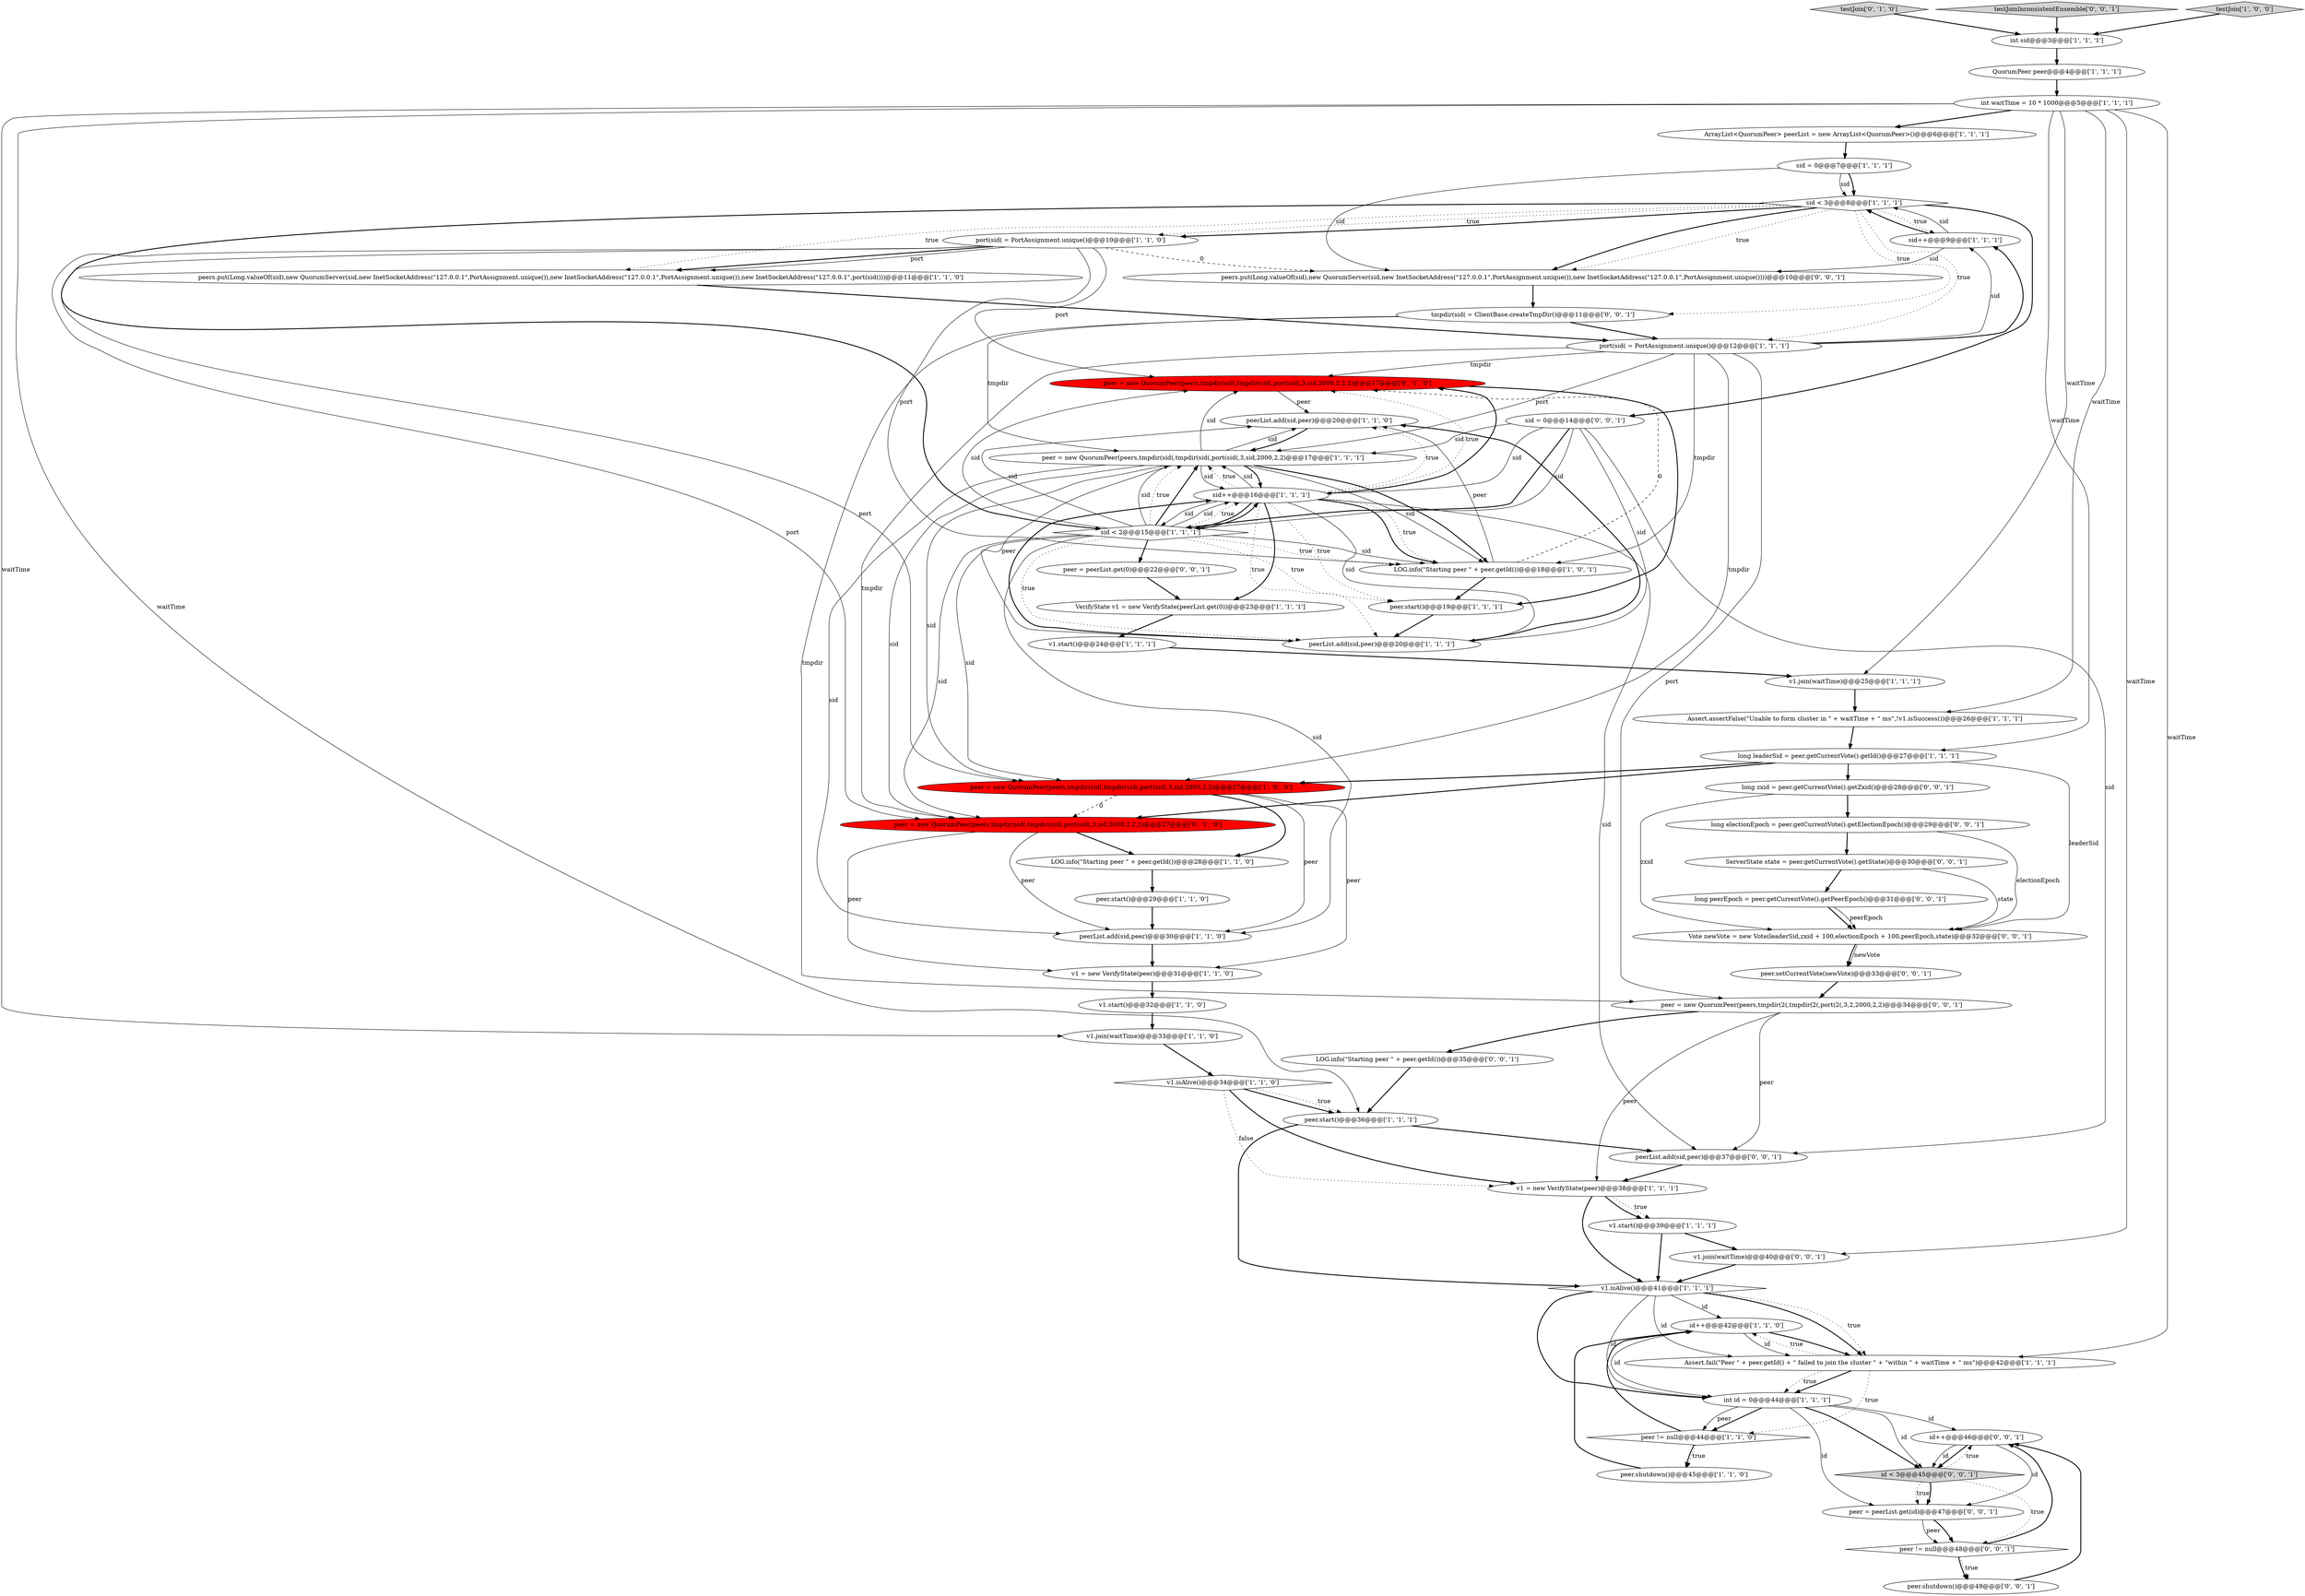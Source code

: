 digraph {
26 [style = filled, label = "int sid@@@3@@@['1', '1', '1']", fillcolor = white, shape = ellipse image = "AAA0AAABBB1BBB"];
5 [style = filled, label = "id++@@@42@@@['1', '1', '0']", fillcolor = white, shape = ellipse image = "AAA0AAABBB1BBB"];
14 [style = filled, label = "VerifyState v1 = new VerifyState(peerList.get(0))@@@23@@@['1', '1', '1']", fillcolor = white, shape = ellipse image = "AAA0AAABBB1BBB"];
36 [style = filled, label = "sid++@@@9@@@['1', '1', '1']", fillcolor = white, shape = ellipse image = "AAA0AAABBB1BBB"];
21 [style = filled, label = "peerList.add(sid,peer)@@@30@@@['1', '1', '0']", fillcolor = white, shape = ellipse image = "AAA0AAABBB1BBB"];
46 [style = filled, label = "peer != null@@@48@@@['0', '0', '1']", fillcolor = white, shape = diamond image = "AAA0AAABBB3BBB"];
6 [style = filled, label = "long leaderSid = peer.getCurrentVote().getId()@@@27@@@['1', '1', '1']", fillcolor = white, shape = ellipse image = "AAA0AAABBB1BBB"];
9 [style = filled, label = "peer.start()@@@29@@@['1', '1', '0']", fillcolor = white, shape = ellipse image = "AAA0AAABBB1BBB"];
11 [style = filled, label = "v1.start()@@@24@@@['1', '1', '1']", fillcolor = white, shape = ellipse image = "AAA0AAABBB1BBB"];
32 [style = filled, label = "sid < 3@@@8@@@['1', '1', '1']", fillcolor = white, shape = diamond image = "AAA0AAABBB1BBB"];
62 [style = filled, label = "id++@@@46@@@['0', '0', '1']", fillcolor = white, shape = ellipse image = "AAA0AAABBB3BBB"];
42 [style = filled, label = "peer = new QuorumPeer(peers,tmpdir(sid(,tmpdir(sid(,port(sid(,3,sid,2000,2,2,2)@@@27@@@['0', '1', '0']", fillcolor = red, shape = ellipse image = "AAA1AAABBB2BBB"];
17 [style = filled, label = "port(sid( = PortAssignment.unique()@@@12@@@['1', '1', '1']", fillcolor = white, shape = ellipse image = "AAA0AAABBB1BBB"];
54 [style = filled, label = "peers.put(Long.valueOf(sid),new QuorumServer(sid,new InetSocketAddress(\"127.0.0.1\",PortAssignment.unique()),new InetSocketAddress(\"127.0.0.1\",PortAssignment.unique())))@@@10@@@['0', '0', '1']", fillcolor = white, shape = ellipse image = "AAA0AAABBB3BBB"];
20 [style = filled, label = "peer = new QuorumPeer(peers,tmpdir(sid(,tmpdir(sid(,port(sid(,3,sid,2000,2,2)@@@17@@@['1', '1', '1']", fillcolor = white, shape = ellipse image = "AAA0AAABBB1BBB"];
15 [style = filled, label = "sid++@@@16@@@['1', '1', '1']", fillcolor = white, shape = ellipse image = "AAA0AAABBB1BBB"];
0 [style = filled, label = "v1 = new VerifyState(peer)@@@38@@@['1', '1', '1']", fillcolor = white, shape = ellipse image = "AAA0AAABBB1BBB"];
2 [style = filled, label = "port(sid( = PortAssignment.unique()@@@10@@@['1', '1', '0']", fillcolor = white, shape = ellipse image = "AAA0AAABBB1BBB"];
24 [style = filled, label = "peer.start()@@@36@@@['1', '1', '1']", fillcolor = white, shape = ellipse image = "AAA0AAABBB1BBB"];
34 [style = filled, label = "sid = 0@@@7@@@['1', '1', '1']", fillcolor = white, shape = ellipse image = "AAA0AAABBB1BBB"];
55 [style = filled, label = "peerList.add(sid,peer)@@@37@@@['0', '0', '1']", fillcolor = white, shape = ellipse image = "AAA0AAABBB3BBB"];
60 [style = filled, label = "peer = peerList.get(0)@@@22@@@['0', '0', '1']", fillcolor = white, shape = ellipse image = "AAA0AAABBB3BBB"];
27 [style = filled, label = "peer = new QuorumPeer(peers,tmpdir(sid(,tmpdir(sid(,port(sid(,3,sid,2000,2,2)@@@27@@@['1', '0', '0']", fillcolor = red, shape = ellipse image = "AAA1AAABBB1BBB"];
22 [style = filled, label = "v1.start()@@@32@@@['1', '1', '0']", fillcolor = white, shape = ellipse image = "AAA0AAABBB1BBB"];
56 [style = filled, label = "long zxid = peer.getCurrentVote().getZxid()@@@28@@@['0', '0', '1']", fillcolor = white, shape = ellipse image = "AAA0AAABBB3BBB"];
43 [style = filled, label = "tmpdir(sid( = ClientBase.createTmpDir()@@@11@@@['0', '0', '1']", fillcolor = white, shape = ellipse image = "AAA0AAABBB3BBB"];
61 [style = filled, label = "ServerState state = peer.getCurrentVote().getState()@@@30@@@['0', '0', '1']", fillcolor = white, shape = ellipse image = "AAA0AAABBB3BBB"];
28 [style = filled, label = "v1.start()@@@39@@@['1', '1', '1']", fillcolor = white, shape = ellipse image = "AAA0AAABBB1BBB"];
7 [style = filled, label = "peerList.add(sid,peer)@@@20@@@['1', '1', '0']", fillcolor = white, shape = ellipse image = "AAA0AAABBB1BBB"];
25 [style = filled, label = "peer != null@@@44@@@['1', '1', '0']", fillcolor = white, shape = diamond image = "AAA0AAABBB1BBB"];
29 [style = filled, label = "QuorumPeer peer@@@4@@@['1', '1', '1']", fillcolor = white, shape = ellipse image = "AAA0AAABBB1BBB"];
41 [style = filled, label = "testJoin['0', '1', '0']", fillcolor = lightgray, shape = diamond image = "AAA0AAABBB2BBB"];
1 [style = filled, label = "v1.join(waitTime)@@@25@@@['1', '1', '1']", fillcolor = white, shape = ellipse image = "AAA0AAABBB1BBB"];
4 [style = filled, label = "int id = 0@@@44@@@['1', '1', '1']", fillcolor = white, shape = ellipse image = "AAA0AAABBB1BBB"];
31 [style = filled, label = "peers.put(Long.valueOf(sid),new QuorumServer(sid,new InetSocketAddress(\"127.0.0.1\",PortAssignment.unique()),new InetSocketAddress(\"127.0.0.1\",PortAssignment.unique()),new InetSocketAddress(\"127.0.0.1\",port(sid()))@@@11@@@['1', '1', '0']", fillcolor = white, shape = ellipse image = "AAA0AAABBB1BBB"];
8 [style = filled, label = "v1.isAlive()@@@41@@@['1', '1', '1']", fillcolor = white, shape = diamond image = "AAA0AAABBB1BBB"];
19 [style = filled, label = "int waitTime = 10 * 1000@@@5@@@['1', '1', '1']", fillcolor = white, shape = ellipse image = "AAA0AAABBB1BBB"];
13 [style = filled, label = "peerList.add(sid,peer)@@@20@@@['1', '1', '1']", fillcolor = white, shape = ellipse image = "AAA0AAABBB1BBB"];
16 [style = filled, label = "LOG.info(\"Starting peer \" + peer.getId())@@@18@@@['1', '0', '1']", fillcolor = white, shape = ellipse image = "AAA0AAABBB1BBB"];
18 [style = filled, label = "peer.shutdown()@@@45@@@['1', '1', '0']", fillcolor = white, shape = ellipse image = "AAA0AAABBB1BBB"];
37 [style = filled, label = "v1 = new VerifyState(peer)@@@31@@@['1', '1', '0']", fillcolor = white, shape = ellipse image = "AAA0AAABBB1BBB"];
49 [style = filled, label = "long peerEpoch = peer.getCurrentVote().getPeerEpoch()@@@31@@@['0', '0', '1']", fillcolor = white, shape = ellipse image = "AAA0AAABBB3BBB"];
52 [style = filled, label = "LOG.info(\"Starting peer \" + peer.getId())@@@35@@@['0', '0', '1']", fillcolor = white, shape = ellipse image = "AAA0AAABBB3BBB"];
58 [style = filled, label = "peer.setCurrentVote(newVote)@@@33@@@['0', '0', '1']", fillcolor = white, shape = ellipse image = "AAA0AAABBB3BBB"];
10 [style = filled, label = "sid < 2@@@15@@@['1', '1', '1']", fillcolor = white, shape = diamond image = "AAA0AAABBB1BBB"];
3 [style = filled, label = "Assert.fail(\"Peer \" + peer.getId() + \" failed to join the cluster \" + \"within \" + waitTime + \" ms\")@@@42@@@['1', '1', '1']", fillcolor = white, shape = ellipse image = "AAA0AAABBB1BBB"];
39 [style = filled, label = "peer.start()@@@19@@@['1', '1', '1']", fillcolor = white, shape = ellipse image = "AAA0AAABBB1BBB"];
48 [style = filled, label = "peer.shutdown()@@@49@@@['0', '0', '1']", fillcolor = white, shape = ellipse image = "AAA0AAABBB3BBB"];
57 [style = filled, label = "testJoinInconsistentEnsemble['0', '0', '1']", fillcolor = lightgray, shape = diamond image = "AAA0AAABBB3BBB"];
59 [style = filled, label = "peer = new QuorumPeer(peers,tmpdir(2(,tmpdir(2(,port(2(,3,2,2000,2,2)@@@34@@@['0', '0', '1']", fillcolor = white, shape = ellipse image = "AAA0AAABBB3BBB"];
40 [style = filled, label = "peer = new QuorumPeer(peers,tmpdir(sid(,tmpdir(sid(,port(sid(,3,sid,2000,2,2,2)@@@17@@@['0', '1', '0']", fillcolor = red, shape = ellipse image = "AAA1AAABBB2BBB"];
35 [style = filled, label = "v1.isAlive()@@@34@@@['1', '1', '0']", fillcolor = white, shape = diamond image = "AAA0AAABBB1BBB"];
33 [style = filled, label = "LOG.info(\"Starting peer \" + peer.getId())@@@28@@@['1', '1', '0']", fillcolor = white, shape = ellipse image = "AAA0AAABBB1BBB"];
50 [style = filled, label = "Vote newVote = new Vote(leaderSid,zxid + 100,electionEpoch + 100,peerEpoch,state)@@@32@@@['0', '0', '1']", fillcolor = white, shape = ellipse image = "AAA0AAABBB3BBB"];
53 [style = filled, label = "peer = peerList.get(id)@@@47@@@['0', '0', '1']", fillcolor = white, shape = ellipse image = "AAA0AAABBB3BBB"];
45 [style = filled, label = "sid = 0@@@14@@@['0', '0', '1']", fillcolor = white, shape = ellipse image = "AAA0AAABBB3BBB"];
44 [style = filled, label = "long electionEpoch = peer.getCurrentVote().getElectionEpoch()@@@29@@@['0', '0', '1']", fillcolor = white, shape = ellipse image = "AAA0AAABBB3BBB"];
12 [style = filled, label = "Assert.assertFalse(\"Unable to form cluster in \" + waitTime + \" ms\",!v1.isSuccess())@@@26@@@['1', '1', '1']", fillcolor = white, shape = ellipse image = "AAA0AAABBB1BBB"];
23 [style = filled, label = "testJoin['1', '0', '0']", fillcolor = lightgray, shape = diamond image = "AAA0AAABBB1BBB"];
30 [style = filled, label = "ArrayList<QuorumPeer> peerList = new ArrayList<QuorumPeer>()@@@6@@@['1', '1', '1']", fillcolor = white, shape = ellipse image = "AAA0AAABBB1BBB"];
47 [style = filled, label = "id < 3@@@45@@@['0', '0', '1']", fillcolor = lightgray, shape = diamond image = "AAA0AAABBB3BBB"];
51 [style = filled, label = "v1.join(waitTime)@@@40@@@['0', '0', '1']", fillcolor = white, shape = ellipse image = "AAA0AAABBB3BBB"];
38 [style = filled, label = "v1.join(waitTime)@@@33@@@['1', '1', '0']", fillcolor = white, shape = ellipse image = "AAA0AAABBB1BBB"];
5->3 [style = bold, label=""];
15->10 [style = bold, label=""];
32->43 [style = dotted, label="true"];
4->25 [style = bold, label=""];
36->32 [style = solid, label="sid"];
15->20 [style = dotted, label="true"];
20->16 [style = solid, label="sid"];
50->58 [style = solid, label="newVote"];
15->10 [style = solid, label="sid"];
15->7 [style = dotted, label="true"];
46->48 [style = bold, label=""];
47->53 [style = dotted, label="true"];
3->4 [style = bold, label=""];
3->25 [style = dotted, label="true"];
25->18 [style = dotted, label="true"];
52->24 [style = bold, label=""];
17->36 [style = bold, label=""];
48->62 [style = bold, label=""];
4->53 [style = solid, label="id"];
35->0 [style = dotted, label="false"];
17->40 [style = solid, label="tmpdir"];
42->21 [style = solid, label="peer"];
8->3 [style = solid, label="id"];
20->16 [style = bold, label=""];
10->20 [style = dotted, label="true"];
47->46 [style = dotted, label="true"];
46->48 [style = dotted, label="true"];
0->8 [style = bold, label=""];
9->21 [style = bold, label=""];
1->12 [style = bold, label=""];
34->32 [style = bold, label=""];
58->59 [style = bold, label=""];
32->17 [style = dotted, label="true"];
32->54 [style = dotted, label="true"];
27->33 [style = bold, label=""];
20->21 [style = solid, label="sid"];
8->4 [style = bold, label=""];
20->15 [style = bold, label=""];
14->11 [style = bold, label=""];
4->62 [style = solid, label="id"];
10->16 [style = dotted, label="true"];
2->42 [style = solid, label="port"];
45->10 [style = bold, label=""];
17->59 [style = solid, label="port"];
2->31 [style = bold, label=""];
61->49 [style = bold, label=""];
62->47 [style = solid, label="id"];
4->47 [style = solid, label="id"];
47->53 [style = bold, label=""];
10->7 [style = solid, label="sid"];
19->24 [style = solid, label="waitTime"];
27->37 [style = solid, label="peer"];
2->31 [style = solid, label="port"];
17->20 [style = solid, label="port"];
34->32 [style = solid, label="sid"];
24->55 [style = bold, label=""];
62->53 [style = solid, label="id"];
32->2 [style = dotted, label="true"];
15->40 [style = dotted, label="true"];
10->39 [style = dotted, label="true"];
30->34 [style = bold, label=""];
44->50 [style = solid, label="electionEpoch"];
32->36 [style = dotted, label="true"];
15->16 [style = dotted, label="true"];
10->27 [style = solid, label="sid"];
15->20 [style = solid, label="sid"];
32->10 [style = bold, label=""];
15->55 [style = solid, label="sid"];
15->13 [style = dotted, label="true"];
2->27 [style = solid, label="port"];
20->42 [style = solid, label="sid"];
22->38 [style = bold, label=""];
35->0 [style = bold, label=""];
21->37 [style = bold, label=""];
40->7 [style = solid, label="peer"];
59->0 [style = solid, label="peer"];
3->5 [style = dotted, label="true"];
5->4 [style = solid, label="id"];
19->51 [style = solid, label="waitTime"];
2->54 [style = dashed, label="0"];
16->39 [style = bold, label=""];
17->36 [style = solid, label="sid"];
2->40 [style = solid, label="port"];
45->20 [style = solid, label="sid"];
13->15 [style = bold, label=""];
24->8 [style = bold, label=""];
38->35 [style = bold, label=""];
17->16 [style = solid, label="tmpdir"];
4->47 [style = bold, label=""];
36->54 [style = solid, label="sid"];
16->40 [style = dashed, label="0"];
32->31 [style = dotted, label="true"];
10->60 [style = bold, label=""];
44->61 [style = bold, label=""];
45->15 [style = solid, label="sid"];
8->5 [style = solid, label="id"];
17->42 [style = solid, label="tmpdir"];
15->14 [style = bold, label=""];
20->13 [style = solid, label="peer"];
50->58 [style = bold, label=""];
39->13 [style = bold, label=""];
54->43 [style = bold, label=""];
57->26 [style = bold, label=""];
8->3 [style = bold, label=""];
25->18 [style = bold, label=""];
6->42 [style = bold, label=""];
20->7 [style = solid, label="sid"];
56->50 [style = solid, label="zxid"];
7->20 [style = bold, label=""];
45->13 [style = solid, label="sid"];
8->3 [style = dotted, label="true"];
27->42 [style = dashed, label="0"];
49->50 [style = bold, label=""];
35->24 [style = bold, label=""];
10->40 [style = solid, label="sid"];
43->59 [style = solid, label="tmpdir"];
6->27 [style = bold, label=""];
53->46 [style = bold, label=""];
37->22 [style = bold, label=""];
43->17 [style = bold, label=""];
6->56 [style = bold, label=""];
40->39 [style = bold, label=""];
60->14 [style = bold, label=""];
29->19 [style = bold, label=""];
20->40 [style = solid, label="sid"];
10->13 [style = dotted, label="true"];
10->15 [style = solid, label="sid"];
28->8 [style = bold, label=""];
15->13 [style = solid, label="sid"];
25->5 [style = bold, label=""];
15->40 [style = bold, label=""];
19->12 [style = solid, label="waitTime"];
19->1 [style = solid, label="waitTime"];
62->47 [style = bold, label=""];
31->17 [style = bold, label=""];
51->8 [style = bold, label=""];
17->27 [style = solid, label="tmpdir"];
20->15 [style = solid, label="sid"];
45->10 [style = solid, label="sid"];
10->21 [style = solid, label="sid"];
32->45 [style = bold, label=""];
0->28 [style = dotted, label="true"];
10->20 [style = bold, label=""];
16->7 [style = solid, label="peer"];
10->15 [style = bold, label=""];
61->50 [style = solid, label="state"];
35->24 [style = dotted, label="true"];
11->1 [style = bold, label=""];
15->39 [style = dotted, label="true"];
47->62 [style = dotted, label="true"];
26->29 [style = bold, label=""];
23->26 [style = bold, label=""];
59->52 [style = bold, label=""];
3->4 [style = dotted, label="true"];
34->54 [style = solid, label="sid"];
36->32 [style = bold, label=""];
42->33 [style = bold, label=""];
4->25 [style = solid, label="peer"];
42->37 [style = solid, label="peer"];
55->0 [style = bold, label=""];
10->16 [style = solid, label="sid"];
28->51 [style = bold, label=""];
15->16 [style = bold, label=""];
12->6 [style = bold, label=""];
33->9 [style = bold, label=""];
32->2 [style = bold, label=""];
49->50 [style = solid, label="peerEpoch"];
8->4 [style = solid, label="id"];
45->55 [style = solid, label="sid"];
10->15 [style = dotted, label="true"];
19->6 [style = solid, label="waitTime"];
13->7 [style = bold, label=""];
20->27 [style = solid, label="sid"];
18->5 [style = bold, label=""];
19->38 [style = solid, label="waitTime"];
43->20 [style = solid, label="tmpdir"];
59->55 [style = solid, label="peer"];
10->20 [style = solid, label="sid"];
41->26 [style = bold, label=""];
32->54 [style = bold, label=""];
10->42 [style = solid, label="sid"];
2->16 [style = solid, label="port"];
19->3 [style = solid, label="waitTime"];
46->62 [style = bold, label=""];
27->21 [style = solid, label="peer"];
6->50 [style = solid, label="leaderSid"];
56->44 [style = bold, label=""];
5->3 [style = solid, label="id"];
53->46 [style = solid, label="peer"];
0->28 [style = bold, label=""];
19->30 [style = bold, label=""];
}
